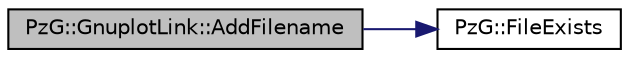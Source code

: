 digraph "PzG::GnuplotLink::AddFilename"
{
  edge [fontname="Helvetica",fontsize="10",labelfontname="Helvetica",labelfontsize="10"];
  node [fontname="Helvetica",fontsize="10",shape=record];
  rankdir="LR";
  Node1 [label="PzG::GnuplotLink::AddFilename",height=0.2,width=0.4,color="black", fillcolor="grey75", style="filled", fontcolor="black"];
  Node1 -> Node2 [color="midnightblue",fontsize="10",style="solid"];
  Node2 [label="PzG::FileExists",height=0.2,width=0.4,color="black", fillcolor="white", style="filled",URL="$namespace_pz_g.html#a64a72627607d0c3f47a61d19744eebef"];
}
